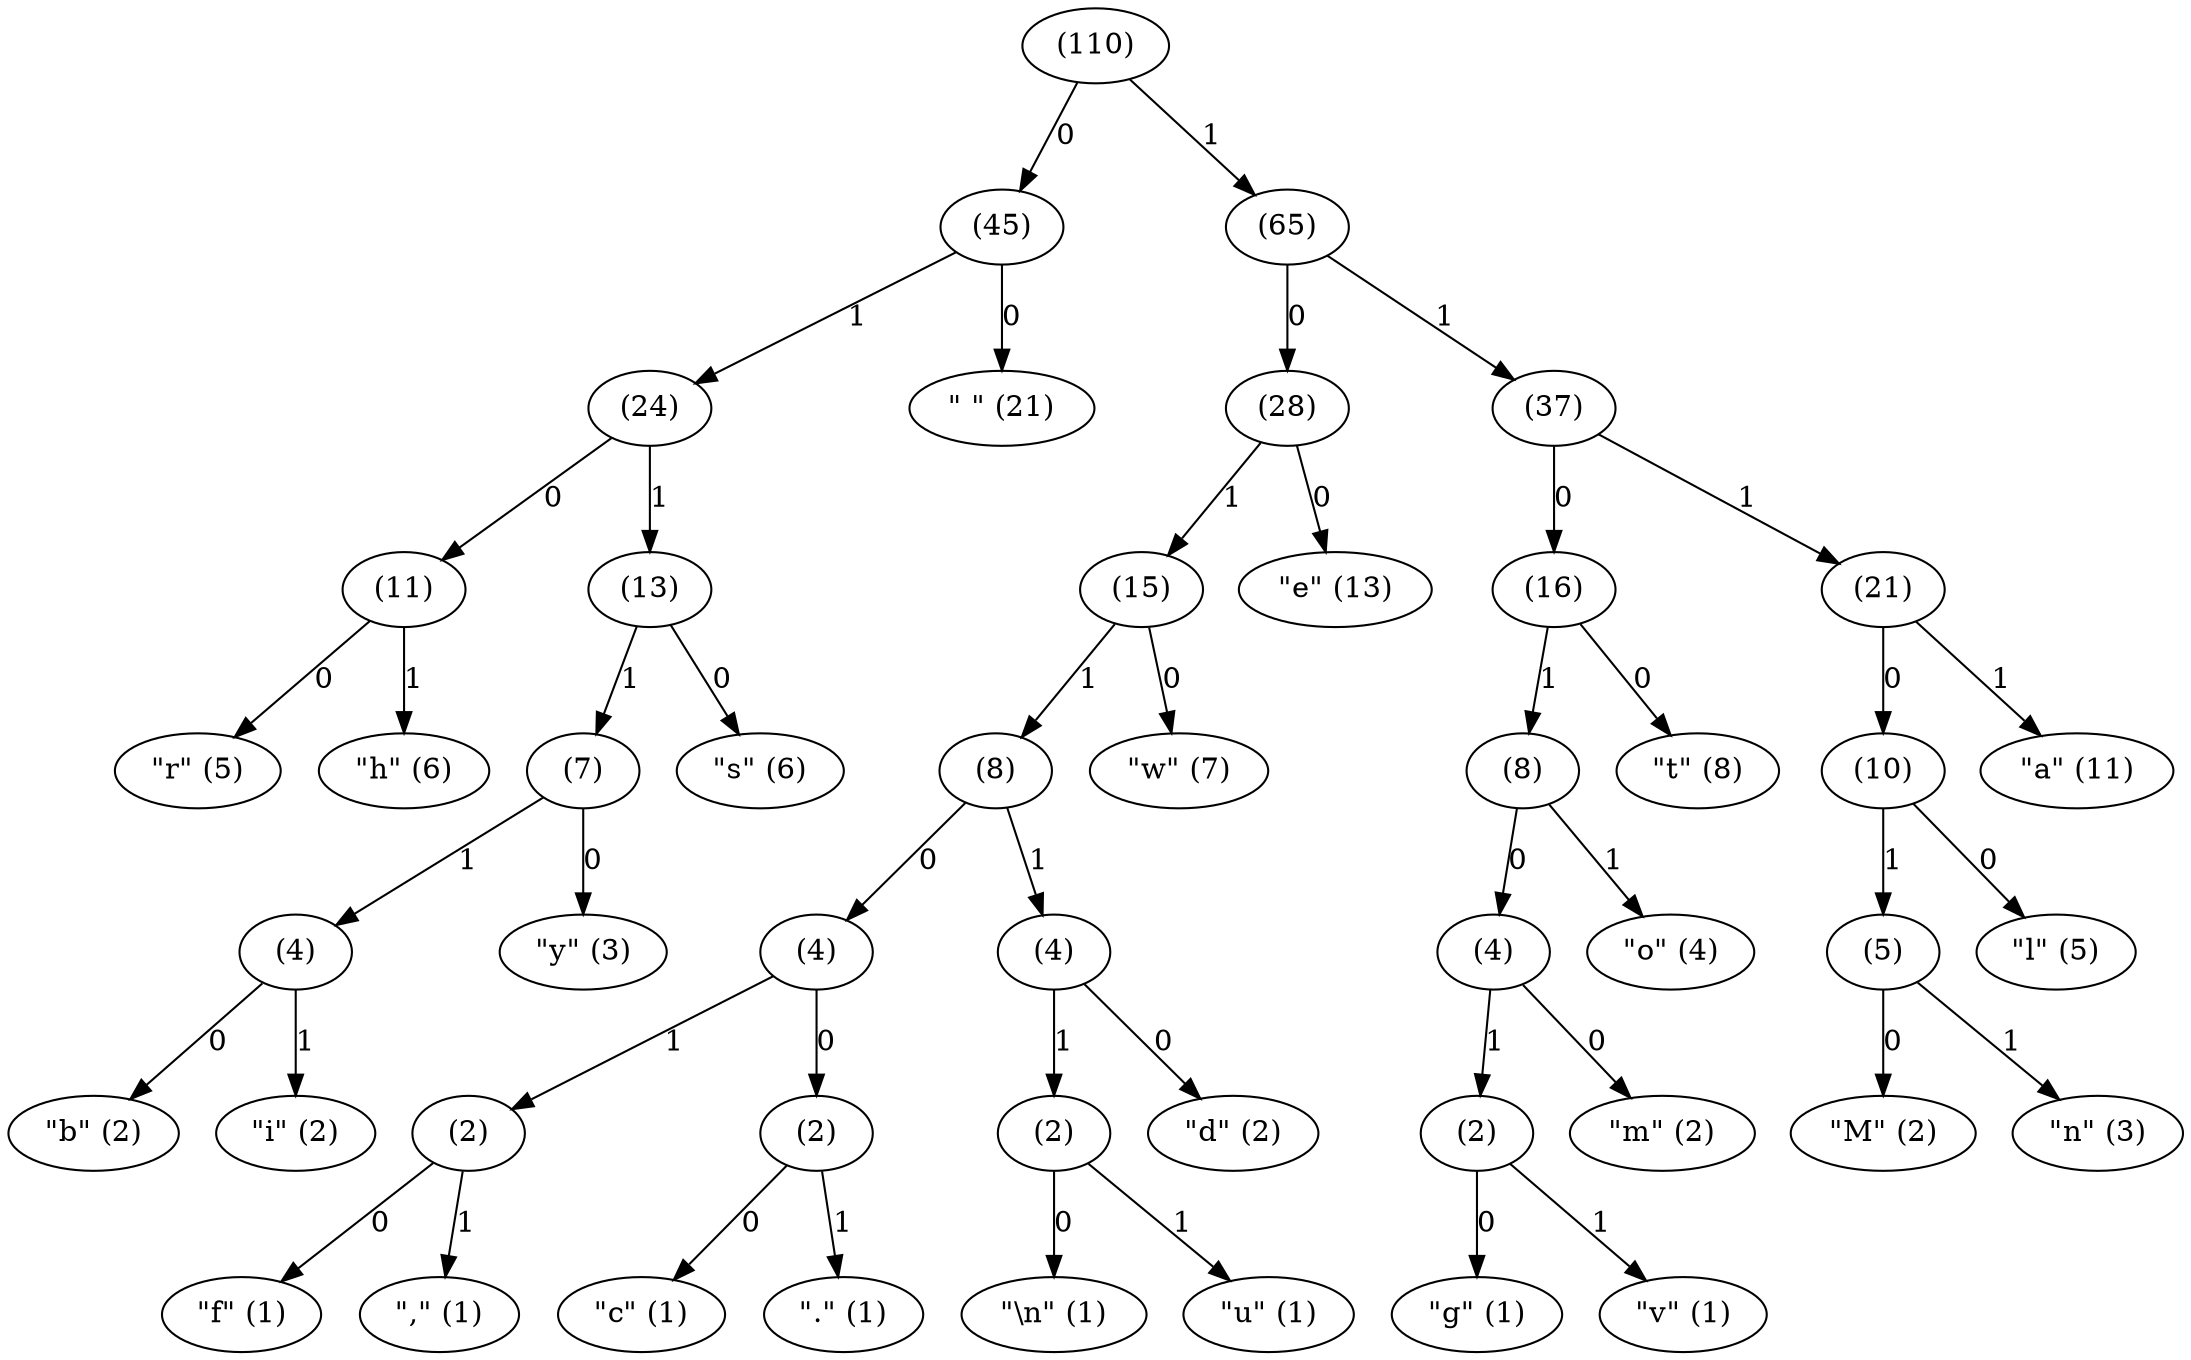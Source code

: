 digraph {
  leaf_0x67 [label="\"g\" (1)"];
  leaf_0x76 [label="\"v\" (1)"];
  internal_0 -> leaf_0x67 [label="0"];
  internal_0 -> leaf_0x76 [label="1"];
  leaf_0x66 [label="\"f\" (1)"];
  leaf_0x2c [label="\",\" (1)"];
  internal_1 -> leaf_0x66 [label="0"];
  internal_1 -> leaf_0x2c [label="1"];
  leaf_0x0a [label="\"\\n\" (1)"];
  leaf_0x75 [label="\"u\" (1)"];
  internal_2 -> leaf_0x0a [label="0"];
  internal_2 -> leaf_0x75 [label="1"];
  leaf_0x63 [label="\"c\" (1)"];
  leaf_0x2e [label="\".\" (1)"];
  internal_3 -> leaf_0x63 [label="0"];
  internal_3 -> leaf_0x2e [label="1"];
  leaf_0x62 [label="\"b\" (2)"];
  leaf_0x69 [label="\"i\" (2)"];
  internal_4 -> leaf_0x62 [label="0"];
  internal_4 -> leaf_0x69 [label="1"];
  leaf_0x6d [label="\"m\" (2)"];
  internal_0 [label="(2)"];
  internal_5 -> leaf_0x6d [label="0"];
  internal_5 -> internal_0 [label="1"];
  internal_3 [label="(2)"];
  internal_1 [label="(2)"];
  internal_6 -> internal_3 [label="0"];
  internal_6 -> internal_1 [label="1"];
  leaf_0x64 [label="\"d\" (2)"];
  internal_2 [label="(2)"];
  internal_7 -> leaf_0x64 [label="0"];
  internal_7 -> internal_2 [label="1"];
  leaf_0x4d [label="\"M\" (2)"];
  leaf_0x6e [label="\"n\" (3)"];
  internal_8 -> leaf_0x4d [label="0"];
  internal_8 -> leaf_0x6e [label="1"];
  leaf_0x79 [label="\"y\" (3)"];
  internal_4 [label="(4)"];
  internal_9 -> leaf_0x79 [label="0"];
  internal_9 -> internal_4 [label="1"];
  internal_5 [label="(4)"];
  leaf_0x6f [label="\"o\" (4)"];
  internal_10 -> internal_5 [label="0"];
  internal_10 -> leaf_0x6f [label="1"];
  internal_6 [label="(4)"];
  internal_7 [label="(4)"];
  internal_11 -> internal_6 [label="0"];
  internal_11 -> internal_7 [label="1"];
  leaf_0x6c [label="\"l\" (5)"];
  internal_8 [label="(5)"];
  internal_12 -> leaf_0x6c [label="0"];
  internal_12 -> internal_8 [label="1"];
  leaf_0x72 [label="\"r\" (5)"];
  leaf_0x68 [label="\"h\" (6)"];
  internal_13 -> leaf_0x72 [label="0"];
  internal_13 -> leaf_0x68 [label="1"];
  leaf_0x73 [label="\"s\" (6)"];
  internal_9 [label="(7)"];
  internal_14 -> leaf_0x73 [label="0"];
  internal_14 -> internal_9 [label="1"];
  leaf_0x77 [label="\"w\" (7)"];
  internal_11 [label="(8)"];
  internal_15 -> leaf_0x77 [label="0"];
  internal_15 -> internal_11 [label="1"];
  leaf_0x74 [label="\"t\" (8)"];
  internal_10 [label="(8)"];
  internal_16 -> leaf_0x74 [label="0"];
  internal_16 -> internal_10 [label="1"];
  internal_12 [label="(10)"];
  leaf_0x61 [label="\"a\" (11)"];
  internal_17 -> internal_12 [label="0"];
  internal_17 -> leaf_0x61 [label="1"];
  internal_13 [label="(11)"];
  internal_14 [label="(13)"];
  internal_18 -> internal_13 [label="0"];
  internal_18 -> internal_14 [label="1"];
  leaf_0x65 [label="\"e\" (13)"];
  internal_15 [label="(15)"];
  internal_19 -> leaf_0x65 [label="0"];
  internal_19 -> internal_15 [label="1"];
  internal_16 [label="(16)"];
  internal_17 [label="(21)"];
  internal_20 -> internal_16 [label="0"];
  internal_20 -> internal_17 [label="1"];
  leaf_0x20 [label="\" \" (21)"];
  internal_18 [label="(24)"];
  internal_21 -> leaf_0x20 [label="0"];
  internal_21 -> internal_18 [label="1"];
  internal_19 [label="(28)"];
  internal_20 [label="(37)"];
  internal_22 -> internal_19 [label="0"];
  internal_22 -> internal_20 [label="1"];
  internal_21 [label="(45)"];
  internal_22 [label="(65)"];
  internal_23 -> internal_21 [label="0"];
  internal_23 -> internal_22 [label="1"];
  internal_23 [label="(110)"];
}
